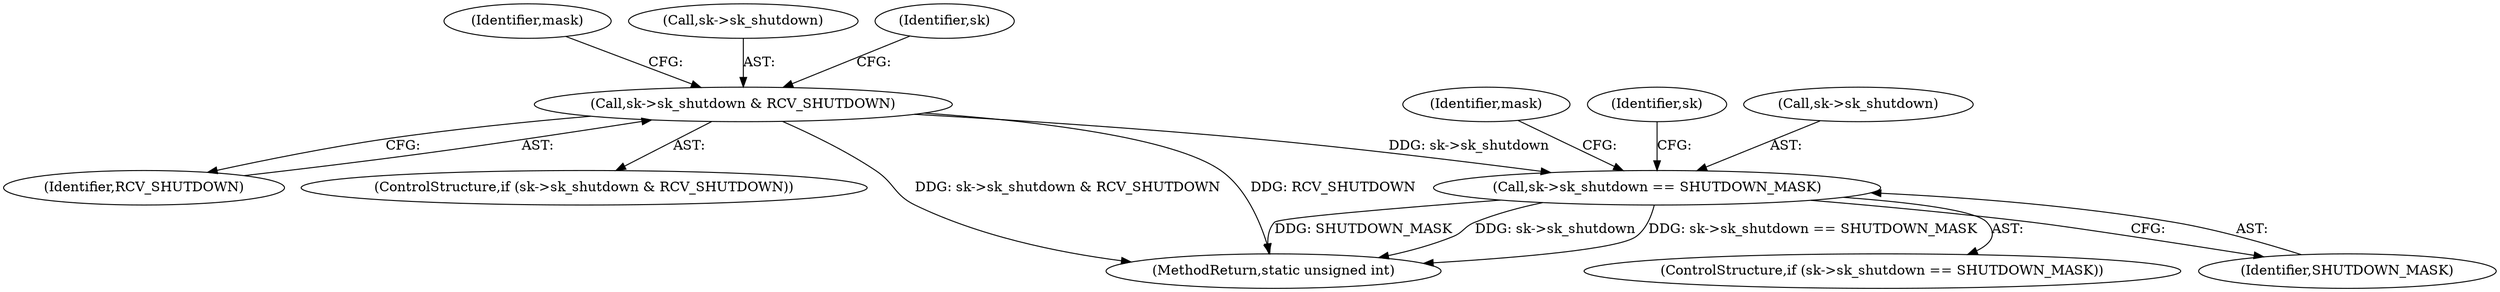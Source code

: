 digraph "0_linux_7d267278a9ece963d77eefec61630223fce08c6c_1@pointer" {
"1000162" [label="(Call,sk->sk_shutdown == SHUTDOWN_MASK)"];
"1000149" [label="(Call,sk->sk_shutdown & RCV_SHUTDOWN)"];
"1000155" [label="(Identifier,mask)"];
"1000150" [label="(Call,sk->sk_shutdown)"];
"1000166" [label="(Identifier,SHUTDOWN_MASK)"];
"1000270" [label="(MethodReturn,static unsigned int)"];
"1000153" [label="(Identifier,RCV_SHUTDOWN)"];
"1000168" [label="(Identifier,mask)"];
"1000164" [label="(Identifier,sk)"];
"1000162" [label="(Call,sk->sk_shutdown == SHUTDOWN_MASK)"];
"1000149" [label="(Call,sk->sk_shutdown & RCV_SHUTDOWN)"];
"1000175" [label="(Identifier,sk)"];
"1000148" [label="(ControlStructure,if (sk->sk_shutdown & RCV_SHUTDOWN))"];
"1000161" [label="(ControlStructure,if (sk->sk_shutdown == SHUTDOWN_MASK))"];
"1000163" [label="(Call,sk->sk_shutdown)"];
"1000162" -> "1000161"  [label="AST: "];
"1000162" -> "1000166"  [label="CFG: "];
"1000163" -> "1000162"  [label="AST: "];
"1000166" -> "1000162"  [label="AST: "];
"1000168" -> "1000162"  [label="CFG: "];
"1000175" -> "1000162"  [label="CFG: "];
"1000162" -> "1000270"  [label="DDG: SHUTDOWN_MASK"];
"1000162" -> "1000270"  [label="DDG: sk->sk_shutdown"];
"1000162" -> "1000270"  [label="DDG: sk->sk_shutdown == SHUTDOWN_MASK"];
"1000149" -> "1000162"  [label="DDG: sk->sk_shutdown"];
"1000149" -> "1000148"  [label="AST: "];
"1000149" -> "1000153"  [label="CFG: "];
"1000150" -> "1000149"  [label="AST: "];
"1000153" -> "1000149"  [label="AST: "];
"1000155" -> "1000149"  [label="CFG: "];
"1000164" -> "1000149"  [label="CFG: "];
"1000149" -> "1000270"  [label="DDG: sk->sk_shutdown & RCV_SHUTDOWN"];
"1000149" -> "1000270"  [label="DDG: RCV_SHUTDOWN"];
}
